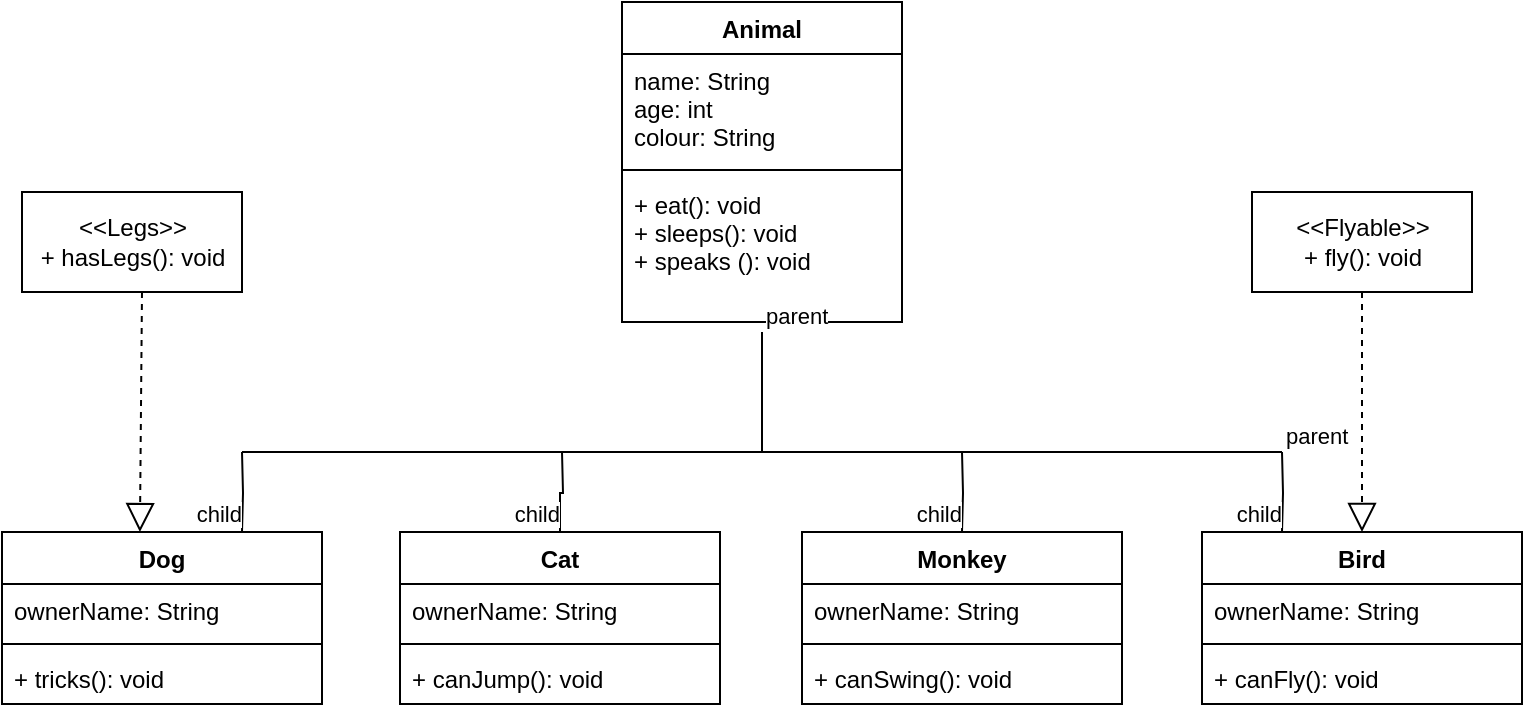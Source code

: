 <mxfile version="16.2.2" type="github">
  <diagram id="snh8LTHGMa-xRSEWwGvf" name="Page-1">
    <mxGraphModel dx="2253" dy="737" grid="1" gridSize="10" guides="1" tooltips="1" connect="1" arrows="1" fold="1" page="1" pageScale="1" pageWidth="827" pageHeight="1169" math="0" shadow="0">
      <root>
        <mxCell id="0" />
        <mxCell id="1" parent="0" />
        <mxCell id="fO4Fi-vyxtzsLaExl2Cd-5" value="Animal" style="swimlane;fontStyle=1;align=center;verticalAlign=top;childLayout=stackLayout;horizontal=1;startSize=26;horizontalStack=0;resizeParent=1;resizeParentMax=0;resizeLast=0;collapsible=1;marginBottom=0;" parent="1" vertex="1">
          <mxGeometry x="230" y="15" width="140" height="160" as="geometry" />
        </mxCell>
        <mxCell id="fO4Fi-vyxtzsLaExl2Cd-6" value="name: String&#xa;age: int&#xa;colour: String" style="text;strokeColor=none;fillColor=none;align=left;verticalAlign=top;spacingLeft=4;spacingRight=4;overflow=hidden;rotatable=0;points=[[0,0.5],[1,0.5]];portConstraint=eastwest;" parent="fO4Fi-vyxtzsLaExl2Cd-5" vertex="1">
          <mxGeometry y="26" width="140" height="54" as="geometry" />
        </mxCell>
        <mxCell id="fO4Fi-vyxtzsLaExl2Cd-7" value="" style="line;strokeWidth=1;fillColor=none;align=left;verticalAlign=middle;spacingTop=-1;spacingLeft=3;spacingRight=3;rotatable=0;labelPosition=right;points=[];portConstraint=eastwest;" parent="fO4Fi-vyxtzsLaExl2Cd-5" vertex="1">
          <mxGeometry y="80" width="140" height="8" as="geometry" />
        </mxCell>
        <mxCell id="fO4Fi-vyxtzsLaExl2Cd-8" value="+ eat(): void&#xa;+ sleeps(): void&#xa;+ speaks (): void" style="text;strokeColor=none;fillColor=none;align=left;verticalAlign=top;spacingLeft=4;spacingRight=4;overflow=hidden;rotatable=0;points=[[0,0.5],[1,0.5]];portConstraint=eastwest;" parent="fO4Fi-vyxtzsLaExl2Cd-5" vertex="1">
          <mxGeometry y="88" width="140" height="72" as="geometry" />
        </mxCell>
        <mxCell id="fO4Fi-vyxtzsLaExl2Cd-29" value="Dog" style="swimlane;fontStyle=1;align=center;verticalAlign=top;childLayout=stackLayout;horizontal=1;startSize=26;horizontalStack=0;resizeParent=1;resizeParentMax=0;resizeLast=0;collapsible=1;marginBottom=0;" parent="1" vertex="1">
          <mxGeometry x="-80" y="280" width="160" height="86" as="geometry" />
        </mxCell>
        <mxCell id="fO4Fi-vyxtzsLaExl2Cd-30" value="ownerName: String" style="text;strokeColor=none;fillColor=none;align=left;verticalAlign=top;spacingLeft=4;spacingRight=4;overflow=hidden;rotatable=0;points=[[0,0.5],[1,0.5]];portConstraint=eastwest;" parent="fO4Fi-vyxtzsLaExl2Cd-29" vertex="1">
          <mxGeometry y="26" width="160" height="26" as="geometry" />
        </mxCell>
        <mxCell id="fO4Fi-vyxtzsLaExl2Cd-31" value="" style="line;strokeWidth=1;fillColor=none;align=left;verticalAlign=middle;spacingTop=-1;spacingLeft=3;spacingRight=3;rotatable=0;labelPosition=right;points=[];portConstraint=eastwest;" parent="fO4Fi-vyxtzsLaExl2Cd-29" vertex="1">
          <mxGeometry y="52" width="160" height="8" as="geometry" />
        </mxCell>
        <mxCell id="fO4Fi-vyxtzsLaExl2Cd-32" value="+ tricks(): void" style="text;strokeColor=none;fillColor=none;align=left;verticalAlign=top;spacingLeft=4;spacingRight=4;overflow=hidden;rotatable=0;points=[[0,0.5],[1,0.5]];portConstraint=eastwest;" parent="fO4Fi-vyxtzsLaExl2Cd-29" vertex="1">
          <mxGeometry y="60" width="160" height="26" as="geometry" />
        </mxCell>
        <mxCell id="fO4Fi-vyxtzsLaExl2Cd-33" value="Cat" style="swimlane;fontStyle=1;align=center;verticalAlign=top;childLayout=stackLayout;horizontal=1;startSize=26;horizontalStack=0;resizeParent=1;resizeParentMax=0;resizeLast=0;collapsible=1;marginBottom=0;" parent="1" vertex="1">
          <mxGeometry x="119" y="280" width="160" height="86" as="geometry" />
        </mxCell>
        <mxCell id="fO4Fi-vyxtzsLaExl2Cd-34" value="ownerName: String" style="text;strokeColor=none;fillColor=none;align=left;verticalAlign=top;spacingLeft=4;spacingRight=4;overflow=hidden;rotatable=0;points=[[0,0.5],[1,0.5]];portConstraint=eastwest;" parent="fO4Fi-vyxtzsLaExl2Cd-33" vertex="1">
          <mxGeometry y="26" width="160" height="26" as="geometry" />
        </mxCell>
        <mxCell id="fO4Fi-vyxtzsLaExl2Cd-35" value="" style="line;strokeWidth=1;fillColor=none;align=left;verticalAlign=middle;spacingTop=-1;spacingLeft=3;spacingRight=3;rotatable=0;labelPosition=right;points=[];portConstraint=eastwest;" parent="fO4Fi-vyxtzsLaExl2Cd-33" vertex="1">
          <mxGeometry y="52" width="160" height="8" as="geometry" />
        </mxCell>
        <mxCell id="fO4Fi-vyxtzsLaExl2Cd-36" value="+ canJump(): void" style="text;strokeColor=none;fillColor=none;align=left;verticalAlign=top;spacingLeft=4;spacingRight=4;overflow=hidden;rotatable=0;points=[[0,0.5],[1,0.5]];portConstraint=eastwest;" parent="fO4Fi-vyxtzsLaExl2Cd-33" vertex="1">
          <mxGeometry y="60" width="160" height="26" as="geometry" />
        </mxCell>
        <mxCell id="fO4Fi-vyxtzsLaExl2Cd-37" value="Monkey" style="swimlane;fontStyle=1;align=center;verticalAlign=top;childLayout=stackLayout;horizontal=1;startSize=26;horizontalStack=0;resizeParent=1;resizeParentMax=0;resizeLast=0;collapsible=1;marginBottom=0;" parent="1" vertex="1">
          <mxGeometry x="320" y="280" width="160" height="86" as="geometry" />
        </mxCell>
        <mxCell id="fO4Fi-vyxtzsLaExl2Cd-38" value="ownerName: String" style="text;strokeColor=none;fillColor=none;align=left;verticalAlign=top;spacingLeft=4;spacingRight=4;overflow=hidden;rotatable=0;points=[[0,0.5],[1,0.5]];portConstraint=eastwest;" parent="fO4Fi-vyxtzsLaExl2Cd-37" vertex="1">
          <mxGeometry y="26" width="160" height="26" as="geometry" />
        </mxCell>
        <mxCell id="fO4Fi-vyxtzsLaExl2Cd-39" value="" style="line;strokeWidth=1;fillColor=none;align=left;verticalAlign=middle;spacingTop=-1;spacingLeft=3;spacingRight=3;rotatable=0;labelPosition=right;points=[];portConstraint=eastwest;" parent="fO4Fi-vyxtzsLaExl2Cd-37" vertex="1">
          <mxGeometry y="52" width="160" height="8" as="geometry" />
        </mxCell>
        <mxCell id="fO4Fi-vyxtzsLaExl2Cd-40" value="+ canSwing(): void" style="text;strokeColor=none;fillColor=none;align=left;verticalAlign=top;spacingLeft=4;spacingRight=4;overflow=hidden;rotatable=0;points=[[0,0.5],[1,0.5]];portConstraint=eastwest;" parent="fO4Fi-vyxtzsLaExl2Cd-37" vertex="1">
          <mxGeometry y="60" width="160" height="26" as="geometry" />
        </mxCell>
        <mxCell id="fO4Fi-vyxtzsLaExl2Cd-42" value="Bird" style="swimlane;fontStyle=1;align=center;verticalAlign=top;childLayout=stackLayout;horizontal=1;startSize=26;horizontalStack=0;resizeParent=1;resizeParentMax=0;resizeLast=0;collapsible=1;marginBottom=0;" parent="1" vertex="1">
          <mxGeometry x="520" y="280" width="160" height="86" as="geometry" />
        </mxCell>
        <mxCell id="fO4Fi-vyxtzsLaExl2Cd-43" value="ownerName: String" style="text;strokeColor=none;fillColor=none;align=left;verticalAlign=top;spacingLeft=4;spacingRight=4;overflow=hidden;rotatable=0;points=[[0,0.5],[1,0.5]];portConstraint=eastwest;" parent="fO4Fi-vyxtzsLaExl2Cd-42" vertex="1">
          <mxGeometry y="26" width="160" height="26" as="geometry" />
        </mxCell>
        <mxCell id="fO4Fi-vyxtzsLaExl2Cd-44" value="" style="line;strokeWidth=1;fillColor=none;align=left;verticalAlign=middle;spacingTop=-1;spacingLeft=3;spacingRight=3;rotatable=0;labelPosition=right;points=[];portConstraint=eastwest;" parent="fO4Fi-vyxtzsLaExl2Cd-42" vertex="1">
          <mxGeometry y="52" width="160" height="8" as="geometry" />
        </mxCell>
        <mxCell id="fO4Fi-vyxtzsLaExl2Cd-45" value="+ canFly(): void" style="text;strokeColor=none;fillColor=none;align=left;verticalAlign=top;spacingLeft=4;spacingRight=4;overflow=hidden;rotatable=0;points=[[0,0.5],[1,0.5]];portConstraint=eastwest;" parent="fO4Fi-vyxtzsLaExl2Cd-42" vertex="1">
          <mxGeometry y="60" width="160" height="26" as="geometry" />
        </mxCell>
        <mxCell id="fO4Fi-vyxtzsLaExl2Cd-46" value="&amp;lt;&amp;lt;Legs&amp;gt;&amp;gt;&lt;br&gt;+ hasLegs(): void" style="html=1;" parent="1" vertex="1">
          <mxGeometry x="-70" y="110" width="110" height="50" as="geometry" />
        </mxCell>
        <mxCell id="fO4Fi-vyxtzsLaExl2Cd-47" value="&amp;lt;&amp;lt;Flyable&amp;gt;&amp;gt;&lt;br&gt;+ fly(): void" style="html=1;" parent="1" vertex="1">
          <mxGeometry x="545" y="110" width="110" height="50" as="geometry" />
        </mxCell>
        <mxCell id="fO4Fi-vyxtzsLaExl2Cd-85" value="" style="endArrow=block;dashed=1;endFill=0;endSize=12;html=1;rounded=0;entryX=0.431;entryY=0;entryDx=0;entryDy=0;entryPerimeter=0;" parent="1" target="fO4Fi-vyxtzsLaExl2Cd-29" edge="1">
          <mxGeometry width="160" relative="1" as="geometry">
            <mxPoint x="-10" y="160" as="sourcePoint" />
            <mxPoint x="150" y="160" as="targetPoint" />
          </mxGeometry>
        </mxCell>
        <mxCell id="fO4Fi-vyxtzsLaExl2Cd-86" value="" style="endArrow=block;dashed=1;endFill=0;endSize=12;html=1;rounded=0;entryX=0.5;entryY=0;entryDx=0;entryDy=0;exitX=0.5;exitY=1;exitDx=0;exitDy=0;" parent="1" source="fO4Fi-vyxtzsLaExl2Cd-47" target="fO4Fi-vyxtzsLaExl2Cd-42" edge="1">
          <mxGeometry width="160" relative="1" as="geometry">
            <mxPoint x="590" y="150" as="sourcePoint" />
            <mxPoint x="750" y="150" as="targetPoint" />
          </mxGeometry>
        </mxCell>
        <mxCell id="fO4Fi-vyxtzsLaExl2Cd-87" value="" style="endArrow=none;html=1;edgeStyle=orthogonalEdgeStyle;rounded=0;" parent="1" edge="1">
          <mxGeometry relative="1" as="geometry">
            <mxPoint x="300" y="180" as="sourcePoint" />
            <mxPoint x="300" y="240" as="targetPoint" />
          </mxGeometry>
        </mxCell>
        <mxCell id="fO4Fi-vyxtzsLaExl2Cd-88" value="parent" style="edgeLabel;resizable=0;html=1;align=left;verticalAlign=bottom;" parent="fO4Fi-vyxtzsLaExl2Cd-87" connectable="0" vertex="1">
          <mxGeometry x="-1" relative="1" as="geometry" />
        </mxCell>
        <mxCell id="fO4Fi-vyxtzsLaExl2Cd-93" value="" style="endArrow=none;html=1;edgeStyle=orthogonalEdgeStyle;rounded=0;" parent="1" edge="1">
          <mxGeometry relative="1" as="geometry">
            <mxPoint x="40" y="240" as="sourcePoint" />
            <mxPoint x="560" y="240" as="targetPoint" />
          </mxGeometry>
        </mxCell>
        <mxCell id="fO4Fi-vyxtzsLaExl2Cd-96" value="" style="endArrow=none;html=1;edgeStyle=orthogonalEdgeStyle;rounded=0;entryX=0.75;entryY=0;entryDx=0;entryDy=0;" parent="1" target="fO4Fi-vyxtzsLaExl2Cd-29" edge="1">
          <mxGeometry relative="1" as="geometry">
            <mxPoint x="40" y="240" as="sourcePoint" />
            <mxPoint x="200" y="240" as="targetPoint" />
          </mxGeometry>
        </mxCell>
        <mxCell id="fO4Fi-vyxtzsLaExl2Cd-98" value="child" style="edgeLabel;resizable=0;html=1;align=right;verticalAlign=bottom;" parent="fO4Fi-vyxtzsLaExl2Cd-96" connectable="0" vertex="1">
          <mxGeometry x="1" relative="1" as="geometry" />
        </mxCell>
        <mxCell id="fO4Fi-vyxtzsLaExl2Cd-107" value="" style="endArrow=none;html=1;edgeStyle=orthogonalEdgeStyle;rounded=0;entryX=0.5;entryY=0;entryDx=0;entryDy=0;" parent="1" target="fO4Fi-vyxtzsLaExl2Cd-33" edge="1">
          <mxGeometry relative="1" as="geometry">
            <mxPoint x="200" y="240" as="sourcePoint" />
            <mxPoint x="360" y="240" as="targetPoint" />
          </mxGeometry>
        </mxCell>
        <mxCell id="fO4Fi-vyxtzsLaExl2Cd-109" value="child" style="edgeLabel;resizable=0;html=1;align=right;verticalAlign=bottom;" parent="fO4Fi-vyxtzsLaExl2Cd-107" connectable="0" vertex="1">
          <mxGeometry x="1" relative="1" as="geometry" />
        </mxCell>
        <mxCell id="fO4Fi-vyxtzsLaExl2Cd-110" value="" style="endArrow=none;html=1;edgeStyle=orthogonalEdgeStyle;rounded=0;entryX=0.5;entryY=0;entryDx=0;entryDy=0;" parent="1" target="fO4Fi-vyxtzsLaExl2Cd-37" edge="1">
          <mxGeometry relative="1" as="geometry">
            <mxPoint x="400" y="240" as="sourcePoint" />
            <mxPoint x="560" y="240" as="targetPoint" />
          </mxGeometry>
        </mxCell>
        <mxCell id="fO4Fi-vyxtzsLaExl2Cd-112" value="child" style="edgeLabel;resizable=0;html=1;align=right;verticalAlign=bottom;" parent="fO4Fi-vyxtzsLaExl2Cd-110" connectable="0" vertex="1">
          <mxGeometry x="1" relative="1" as="geometry" />
        </mxCell>
        <mxCell id="fO4Fi-vyxtzsLaExl2Cd-113" value="" style="endArrow=none;html=1;edgeStyle=orthogonalEdgeStyle;rounded=0;entryX=0.25;entryY=0;entryDx=0;entryDy=0;" parent="1" target="fO4Fi-vyxtzsLaExl2Cd-42" edge="1">
          <mxGeometry relative="1" as="geometry">
            <mxPoint x="560" y="240" as="sourcePoint" />
            <mxPoint x="720" y="240" as="targetPoint" />
          </mxGeometry>
        </mxCell>
        <mxCell id="fO4Fi-vyxtzsLaExl2Cd-114" value="parent" style="edgeLabel;resizable=0;html=1;align=left;verticalAlign=bottom;" parent="fO4Fi-vyxtzsLaExl2Cd-113" connectable="0" vertex="1">
          <mxGeometry x="-1" relative="1" as="geometry" />
        </mxCell>
        <mxCell id="fO4Fi-vyxtzsLaExl2Cd-115" value="child" style="edgeLabel;resizable=0;html=1;align=right;verticalAlign=bottom;" parent="fO4Fi-vyxtzsLaExl2Cd-113" connectable="0" vertex="1">
          <mxGeometry x="1" relative="1" as="geometry" />
        </mxCell>
      </root>
    </mxGraphModel>
  </diagram>
</mxfile>
